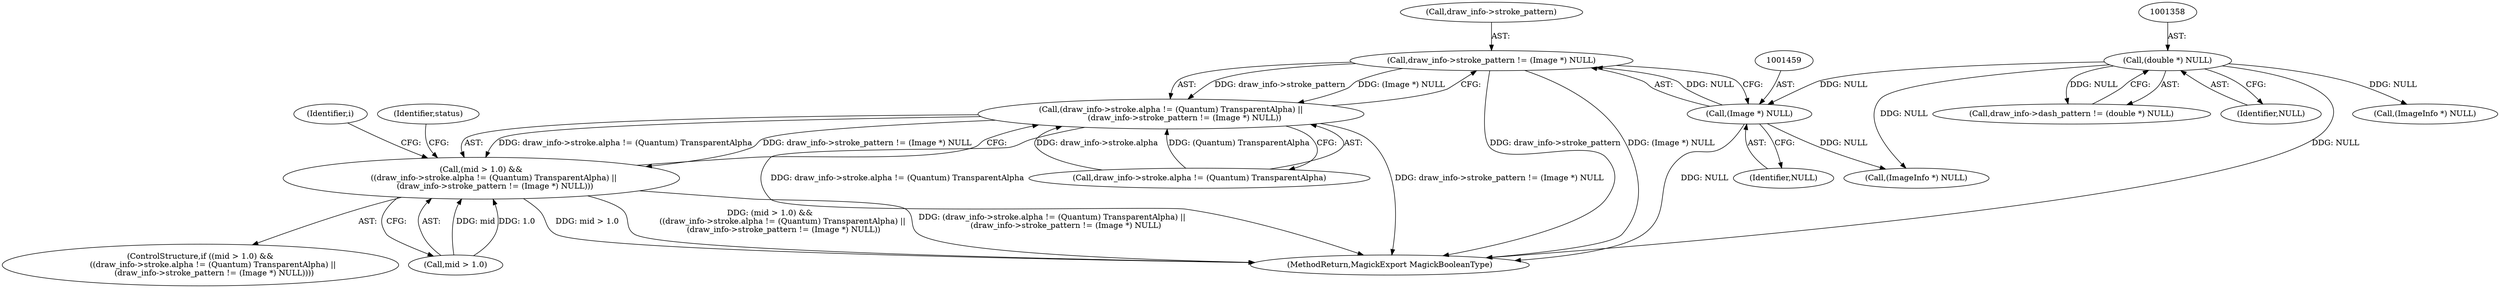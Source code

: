 digraph "0_ImageMagick_726812fa2fa7ce16bcf58f6e115f65427a1c0950_2@pointer" {
"1001454" [label="(Call,draw_info->stroke_pattern != (Image *) NULL)"];
"1001458" [label="(Call,(Image *) NULL)"];
"1001357" [label="(Call,(double *) NULL)"];
"1001444" [label="(Call,(draw_info->stroke.alpha != (Quantum) TransparentAlpha) ||\n           (draw_info->stroke_pattern != (Image *) NULL))"];
"1001440" [label="(Call,(mid > 1.0) &&\n          ((draw_info->stroke.alpha != (Quantum) TransparentAlpha) ||\n           (draw_info->stroke_pattern != (Image *) NULL)))"];
"1001455" [label="(Call,draw_info->stroke_pattern)"];
"1001465" [label="(Identifier,i)"];
"1001629" [label="(MethodReturn,MagickExport MagickBooleanType)"];
"1001458" [label="(Call,(Image *) NULL)"];
"1001353" [label="(Call,draw_info->dash_pattern != (double *) NULL)"];
"1001359" [label="(Identifier,NULL)"];
"1001357" [label="(Call,(double *) NULL)"];
"1001454" [label="(Call,draw_info->stroke_pattern != (Image *) NULL)"];
"1001439" [label="(ControlStructure,if ((mid > 1.0) &&\n          ((draw_info->stroke.alpha != (Quantum) TransparentAlpha) ||\n           (draw_info->stroke_pattern != (Image *) NULL))))"];
"1001561" [label="(Call,(ImageInfo *) NULL)"];
"1001445" [label="(Call,draw_info->stroke.alpha != (Quantum) TransparentAlpha)"];
"1001441" [label="(Call,mid > 1.0)"];
"1001444" [label="(Call,(draw_info->stroke.alpha != (Quantum) TransparentAlpha) ||\n           (draw_info->stroke_pattern != (Image *) NULL))"];
"1001440" [label="(Call,(mid > 1.0) &&\n          ((draw_info->stroke.alpha != (Quantum) TransparentAlpha) ||\n           (draw_info->stroke_pattern != (Image *) NULL)))"];
"1001599" [label="(Identifier,status)"];
"1001460" [label="(Identifier,NULL)"];
"1001389" [label="(Call,(ImageInfo *) NULL)"];
"1001454" -> "1001444"  [label="AST: "];
"1001454" -> "1001458"  [label="CFG: "];
"1001455" -> "1001454"  [label="AST: "];
"1001458" -> "1001454"  [label="AST: "];
"1001444" -> "1001454"  [label="CFG: "];
"1001454" -> "1001629"  [label="DDG: (Image *) NULL"];
"1001454" -> "1001629"  [label="DDG: draw_info->stroke_pattern"];
"1001454" -> "1001444"  [label="DDG: draw_info->stroke_pattern"];
"1001454" -> "1001444"  [label="DDG: (Image *) NULL"];
"1001458" -> "1001454"  [label="DDG: NULL"];
"1001458" -> "1001460"  [label="CFG: "];
"1001459" -> "1001458"  [label="AST: "];
"1001460" -> "1001458"  [label="AST: "];
"1001458" -> "1001629"  [label="DDG: NULL"];
"1001357" -> "1001458"  [label="DDG: NULL"];
"1001458" -> "1001561"  [label="DDG: NULL"];
"1001357" -> "1001353"  [label="AST: "];
"1001357" -> "1001359"  [label="CFG: "];
"1001358" -> "1001357"  [label="AST: "];
"1001359" -> "1001357"  [label="AST: "];
"1001353" -> "1001357"  [label="CFG: "];
"1001357" -> "1001629"  [label="DDG: NULL"];
"1001357" -> "1001353"  [label="DDG: NULL"];
"1001357" -> "1001389"  [label="DDG: NULL"];
"1001357" -> "1001561"  [label="DDG: NULL"];
"1001444" -> "1001440"  [label="AST: "];
"1001444" -> "1001445"  [label="CFG: "];
"1001445" -> "1001444"  [label="AST: "];
"1001440" -> "1001444"  [label="CFG: "];
"1001444" -> "1001629"  [label="DDG: draw_info->stroke.alpha != (Quantum) TransparentAlpha"];
"1001444" -> "1001629"  [label="DDG: draw_info->stroke_pattern != (Image *) NULL"];
"1001444" -> "1001440"  [label="DDG: draw_info->stroke.alpha != (Quantum) TransparentAlpha"];
"1001444" -> "1001440"  [label="DDG: draw_info->stroke_pattern != (Image *) NULL"];
"1001445" -> "1001444"  [label="DDG: draw_info->stroke.alpha"];
"1001445" -> "1001444"  [label="DDG: (Quantum) TransparentAlpha"];
"1001440" -> "1001439"  [label="AST: "];
"1001440" -> "1001441"  [label="CFG: "];
"1001441" -> "1001440"  [label="AST: "];
"1001465" -> "1001440"  [label="CFG: "];
"1001599" -> "1001440"  [label="CFG: "];
"1001440" -> "1001629"  [label="DDG: (mid > 1.0) &&\n          ((draw_info->stroke.alpha != (Quantum) TransparentAlpha) ||\n           (draw_info->stroke_pattern != (Image *) NULL))"];
"1001440" -> "1001629"  [label="DDG: (draw_info->stroke.alpha != (Quantum) TransparentAlpha) ||\n           (draw_info->stroke_pattern != (Image *) NULL)"];
"1001440" -> "1001629"  [label="DDG: mid > 1.0"];
"1001441" -> "1001440"  [label="DDG: mid"];
"1001441" -> "1001440"  [label="DDG: 1.0"];
}

